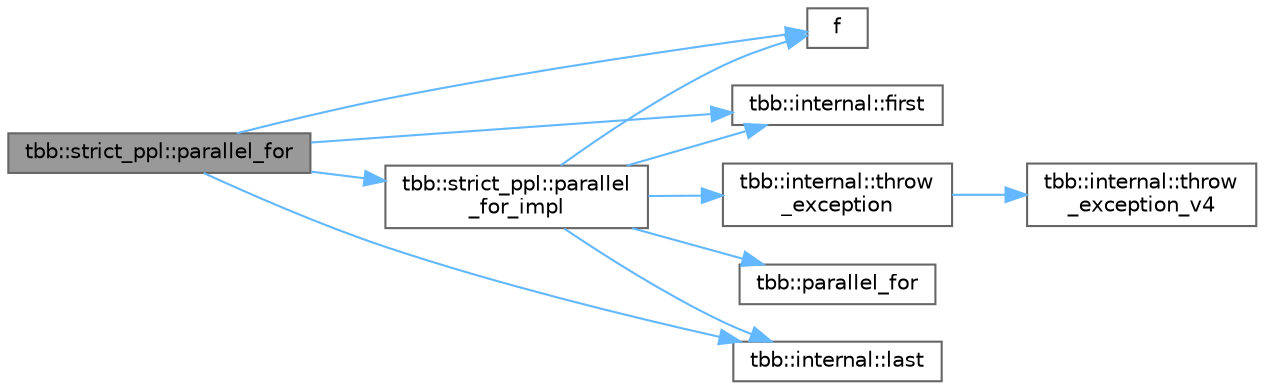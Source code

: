 digraph "tbb::strict_ppl::parallel_for"
{
 // LATEX_PDF_SIZE
  bgcolor="transparent";
  edge [fontname=Helvetica,fontsize=10,labelfontname=Helvetica,labelfontsize=10];
  node [fontname=Helvetica,fontsize=10,shape=box,height=0.2,width=0.4];
  rankdir="LR";
  Node1 [id="Node000001",label="tbb::strict_ppl::parallel_for",height=0.2,width=0.4,color="gray40", fillcolor="grey60", style="filled", fontcolor="black",tooltip="Parallel iteration over a range of integers with a step provided and simple partitioner"];
  Node1 -> Node2 [id="edge1_Node000001_Node000002",color="steelblue1",style="solid",tooltip=" "];
  Node2 [id="Node000002",label="f",height=0.2,width=0.4,color="grey40", fillcolor="white", style="filled",URL="$cxx11__tensor__map_8cpp.html#a7f507fea02198f6cb81c86640c7b1a4e",tooltip=" "];
  Node1 -> Node3 [id="edge2_Node000001_Node000003",color="steelblue1",style="solid",tooltip=" "];
  Node3 [id="Node000003",label="tbb::internal::first",height=0.2,width=0.4,color="grey40", fillcolor="white", style="filled",URL="$namespacetbb_1_1internal.html#ab9f93f2f0b5a50bfec5f8ebbfbe9b9db",tooltip=" "];
  Node1 -> Node4 [id="edge3_Node000001_Node000004",color="steelblue1",style="solid",tooltip=" "];
  Node4 [id="Node000004",label="tbb::internal::last",height=0.2,width=0.4,color="grey40", fillcolor="white", style="filled",URL="$namespacetbb_1_1internal.html#a18405c9631e7064d3af5662f30a84dd2",tooltip=" "];
  Node1 -> Node5 [id="edge4_Node000001_Node000005",color="steelblue1",style="solid",tooltip=" "];
  Node5 [id="Node000005",label="tbb::strict_ppl::parallel\l_for_impl",height=0.2,width=0.4,color="grey40", fillcolor="white", style="filled",URL="$namespacetbb_1_1strict__ppl.html#af7e92accea40b9e372385af8f21d74b0",tooltip="Implementation of parallel iteration over stepped range of integers with explicit step and partitione..."];
  Node5 -> Node2 [id="edge5_Node000005_Node000002",color="steelblue1",style="solid",tooltip=" "];
  Node5 -> Node3 [id="edge6_Node000005_Node000003",color="steelblue1",style="solid",tooltip=" "];
  Node5 -> Node4 [id="edge7_Node000005_Node000004",color="steelblue1",style="solid",tooltip=" "];
  Node5 -> Node6 [id="edge8_Node000005_Node000006",color="steelblue1",style="solid",tooltip=" "];
  Node6 [id="Node000006",label="tbb::parallel_for",height=0.2,width=0.4,color="grey40", fillcolor="white", style="filled",URL="$group__algorithms.html#gaa8444c29dc4d2e527a1036717d109aef",tooltip="Parallel iteration over range with default partitioner."];
  Node5 -> Node7 [id="edge9_Node000005_Node000007",color="steelblue1",style="solid",tooltip=" "];
  Node7 [id="Node000007",label="tbb::internal::throw\l_exception",height=0.2,width=0.4,color="grey40", fillcolor="white", style="filled",URL="$namespacetbb_1_1internal.html#a61a681f9fd15fdb055f7725d6416ddf4",tooltip="Versionless convenience wrapper for throw_exception_v4()"];
  Node7 -> Node8 [id="edge10_Node000007_Node000008",color="steelblue1",style="solid",tooltip=" "];
  Node8 [id="Node000008",label="tbb::internal::throw\l_exception_v4",height=0.2,width=0.4,color="grey40", fillcolor="white", style="filled",URL="$namespacetbb_1_1internal.html#adccc1f69ee5a85094eb6a5f9fbac89d7",tooltip="Gathers all throw operators in one place."];
}
